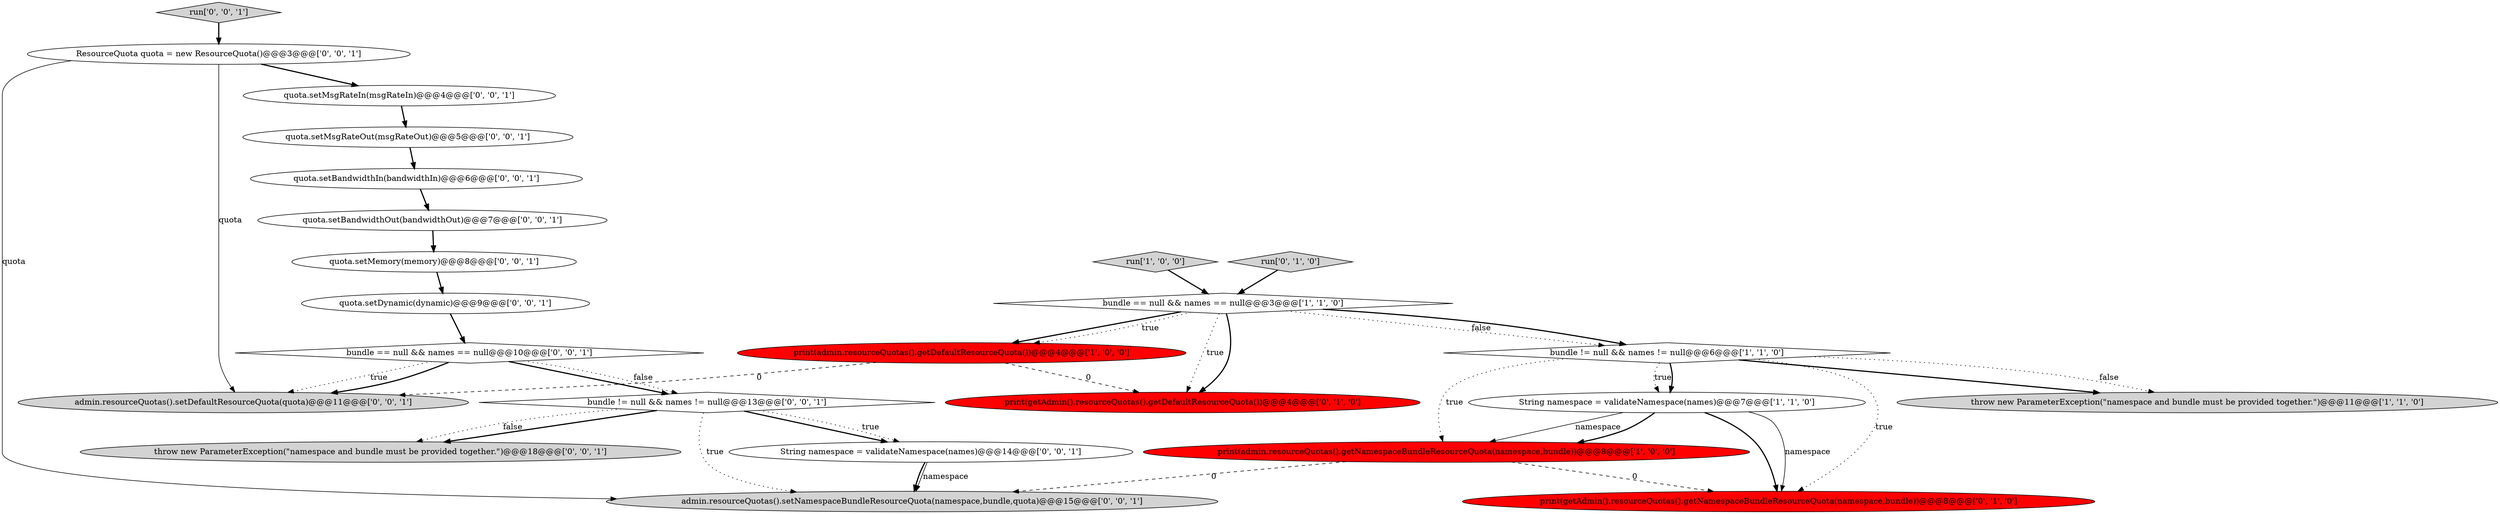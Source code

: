 digraph {
2 [style = filled, label = "print(admin.resourceQuotas().getNamespaceBundleResourceQuota(namespace,bundle))@@@8@@@['1', '0', '0']", fillcolor = red, shape = ellipse image = "AAA1AAABBB1BBB"];
5 [style = filled, label = "print(admin.resourceQuotas().getDefaultResourceQuota())@@@4@@@['1', '0', '0']", fillcolor = red, shape = ellipse image = "AAA1AAABBB1BBB"];
21 [style = filled, label = "run['0', '0', '1']", fillcolor = lightgray, shape = diamond image = "AAA0AAABBB3BBB"];
11 [style = filled, label = "quota.setMemory(memory)@@@8@@@['0', '0', '1']", fillcolor = white, shape = ellipse image = "AAA0AAABBB3BBB"];
1 [style = filled, label = "throw new ParameterException(\"namespace and bundle must be provided together.\")@@@11@@@['1', '1', '0']", fillcolor = lightgray, shape = ellipse image = "AAA0AAABBB1BBB"];
4 [style = filled, label = "bundle != null && names != null@@@6@@@['1', '1', '0']", fillcolor = white, shape = diamond image = "AAA0AAABBB1BBB"];
7 [style = filled, label = "print(getAdmin().resourceQuotas().getNamespaceBundleResourceQuota(namespace,bundle))@@@8@@@['0', '1', '0']", fillcolor = red, shape = ellipse image = "AAA1AAABBB2BBB"];
8 [style = filled, label = "run['0', '1', '0']", fillcolor = lightgray, shape = diamond image = "AAA0AAABBB2BBB"];
9 [style = filled, label = "print(getAdmin().resourceQuotas().getDefaultResourceQuota())@@@4@@@['0', '1', '0']", fillcolor = red, shape = ellipse image = "AAA1AAABBB2BBB"];
12 [style = filled, label = "quota.setBandwidthIn(bandwidthIn)@@@6@@@['0', '0', '1']", fillcolor = white, shape = ellipse image = "AAA0AAABBB3BBB"];
6 [style = filled, label = "String namespace = validateNamespace(names)@@@7@@@['1', '1', '0']", fillcolor = white, shape = ellipse image = "AAA0AAABBB1BBB"];
0 [style = filled, label = "run['1', '0', '0']", fillcolor = lightgray, shape = diamond image = "AAA0AAABBB1BBB"];
13 [style = filled, label = "quota.setBandwidthOut(bandwidthOut)@@@7@@@['0', '0', '1']", fillcolor = white, shape = ellipse image = "AAA0AAABBB3BBB"];
17 [style = filled, label = "String namespace = validateNamespace(names)@@@14@@@['0', '0', '1']", fillcolor = white, shape = ellipse image = "AAA0AAABBB3BBB"];
10 [style = filled, label = "quota.setDynamic(dynamic)@@@9@@@['0', '0', '1']", fillcolor = white, shape = ellipse image = "AAA0AAABBB3BBB"];
14 [style = filled, label = "admin.resourceQuotas().setDefaultResourceQuota(quota)@@@11@@@['0', '0', '1']", fillcolor = lightgray, shape = ellipse image = "AAA0AAABBB3BBB"];
15 [style = filled, label = "ResourceQuota quota = new ResourceQuota()@@@3@@@['0', '0', '1']", fillcolor = white, shape = ellipse image = "AAA0AAABBB3BBB"];
22 [style = filled, label = "admin.resourceQuotas().setNamespaceBundleResourceQuota(namespace,bundle,quota)@@@15@@@['0', '0', '1']", fillcolor = lightgray, shape = ellipse image = "AAA0AAABBB3BBB"];
23 [style = filled, label = "quota.setMsgRateIn(msgRateIn)@@@4@@@['0', '0', '1']", fillcolor = white, shape = ellipse image = "AAA0AAABBB3BBB"];
18 [style = filled, label = "bundle != null && names != null@@@13@@@['0', '0', '1']", fillcolor = white, shape = diamond image = "AAA0AAABBB3BBB"];
20 [style = filled, label = "quota.setMsgRateOut(msgRateOut)@@@5@@@['0', '0', '1']", fillcolor = white, shape = ellipse image = "AAA0AAABBB3BBB"];
16 [style = filled, label = "bundle == null && names == null@@@10@@@['0', '0', '1']", fillcolor = white, shape = diamond image = "AAA0AAABBB3BBB"];
3 [style = filled, label = "bundle == null && names == null@@@3@@@['1', '1', '0']", fillcolor = white, shape = diamond image = "AAA0AAABBB1BBB"];
19 [style = filled, label = "throw new ParameterException(\"namespace and bundle must be provided together.\")@@@18@@@['0', '0', '1']", fillcolor = lightgray, shape = ellipse image = "AAA0AAABBB3BBB"];
4->6 [style = dotted, label="true"];
0->3 [style = bold, label=""];
15->23 [style = bold, label=""];
23->20 [style = bold, label=""];
16->18 [style = bold, label=""];
5->14 [style = dashed, label="0"];
4->6 [style = bold, label=""];
3->4 [style = dotted, label="false"];
16->18 [style = dotted, label="false"];
21->15 [style = bold, label=""];
8->3 [style = bold, label=""];
18->19 [style = bold, label=""];
18->17 [style = bold, label=""];
4->7 [style = dotted, label="true"];
15->14 [style = solid, label="quota"];
5->9 [style = dashed, label="0"];
3->9 [style = dotted, label="true"];
6->2 [style = solid, label="namespace"];
17->22 [style = bold, label=""];
2->7 [style = dashed, label="0"];
6->7 [style = solid, label="namespace"];
3->4 [style = bold, label=""];
13->11 [style = bold, label=""];
6->2 [style = bold, label=""];
3->9 [style = bold, label=""];
12->13 [style = bold, label=""];
3->5 [style = bold, label=""];
3->5 [style = dotted, label="true"];
10->16 [style = bold, label=""];
11->10 [style = bold, label=""];
16->14 [style = dotted, label="true"];
20->12 [style = bold, label=""];
18->19 [style = dotted, label="false"];
17->22 [style = solid, label="namespace"];
16->14 [style = bold, label=""];
4->1 [style = dotted, label="false"];
4->1 [style = bold, label=""];
18->17 [style = dotted, label="true"];
6->7 [style = bold, label=""];
2->22 [style = dashed, label="0"];
4->2 [style = dotted, label="true"];
15->22 [style = solid, label="quota"];
18->22 [style = dotted, label="true"];
}
